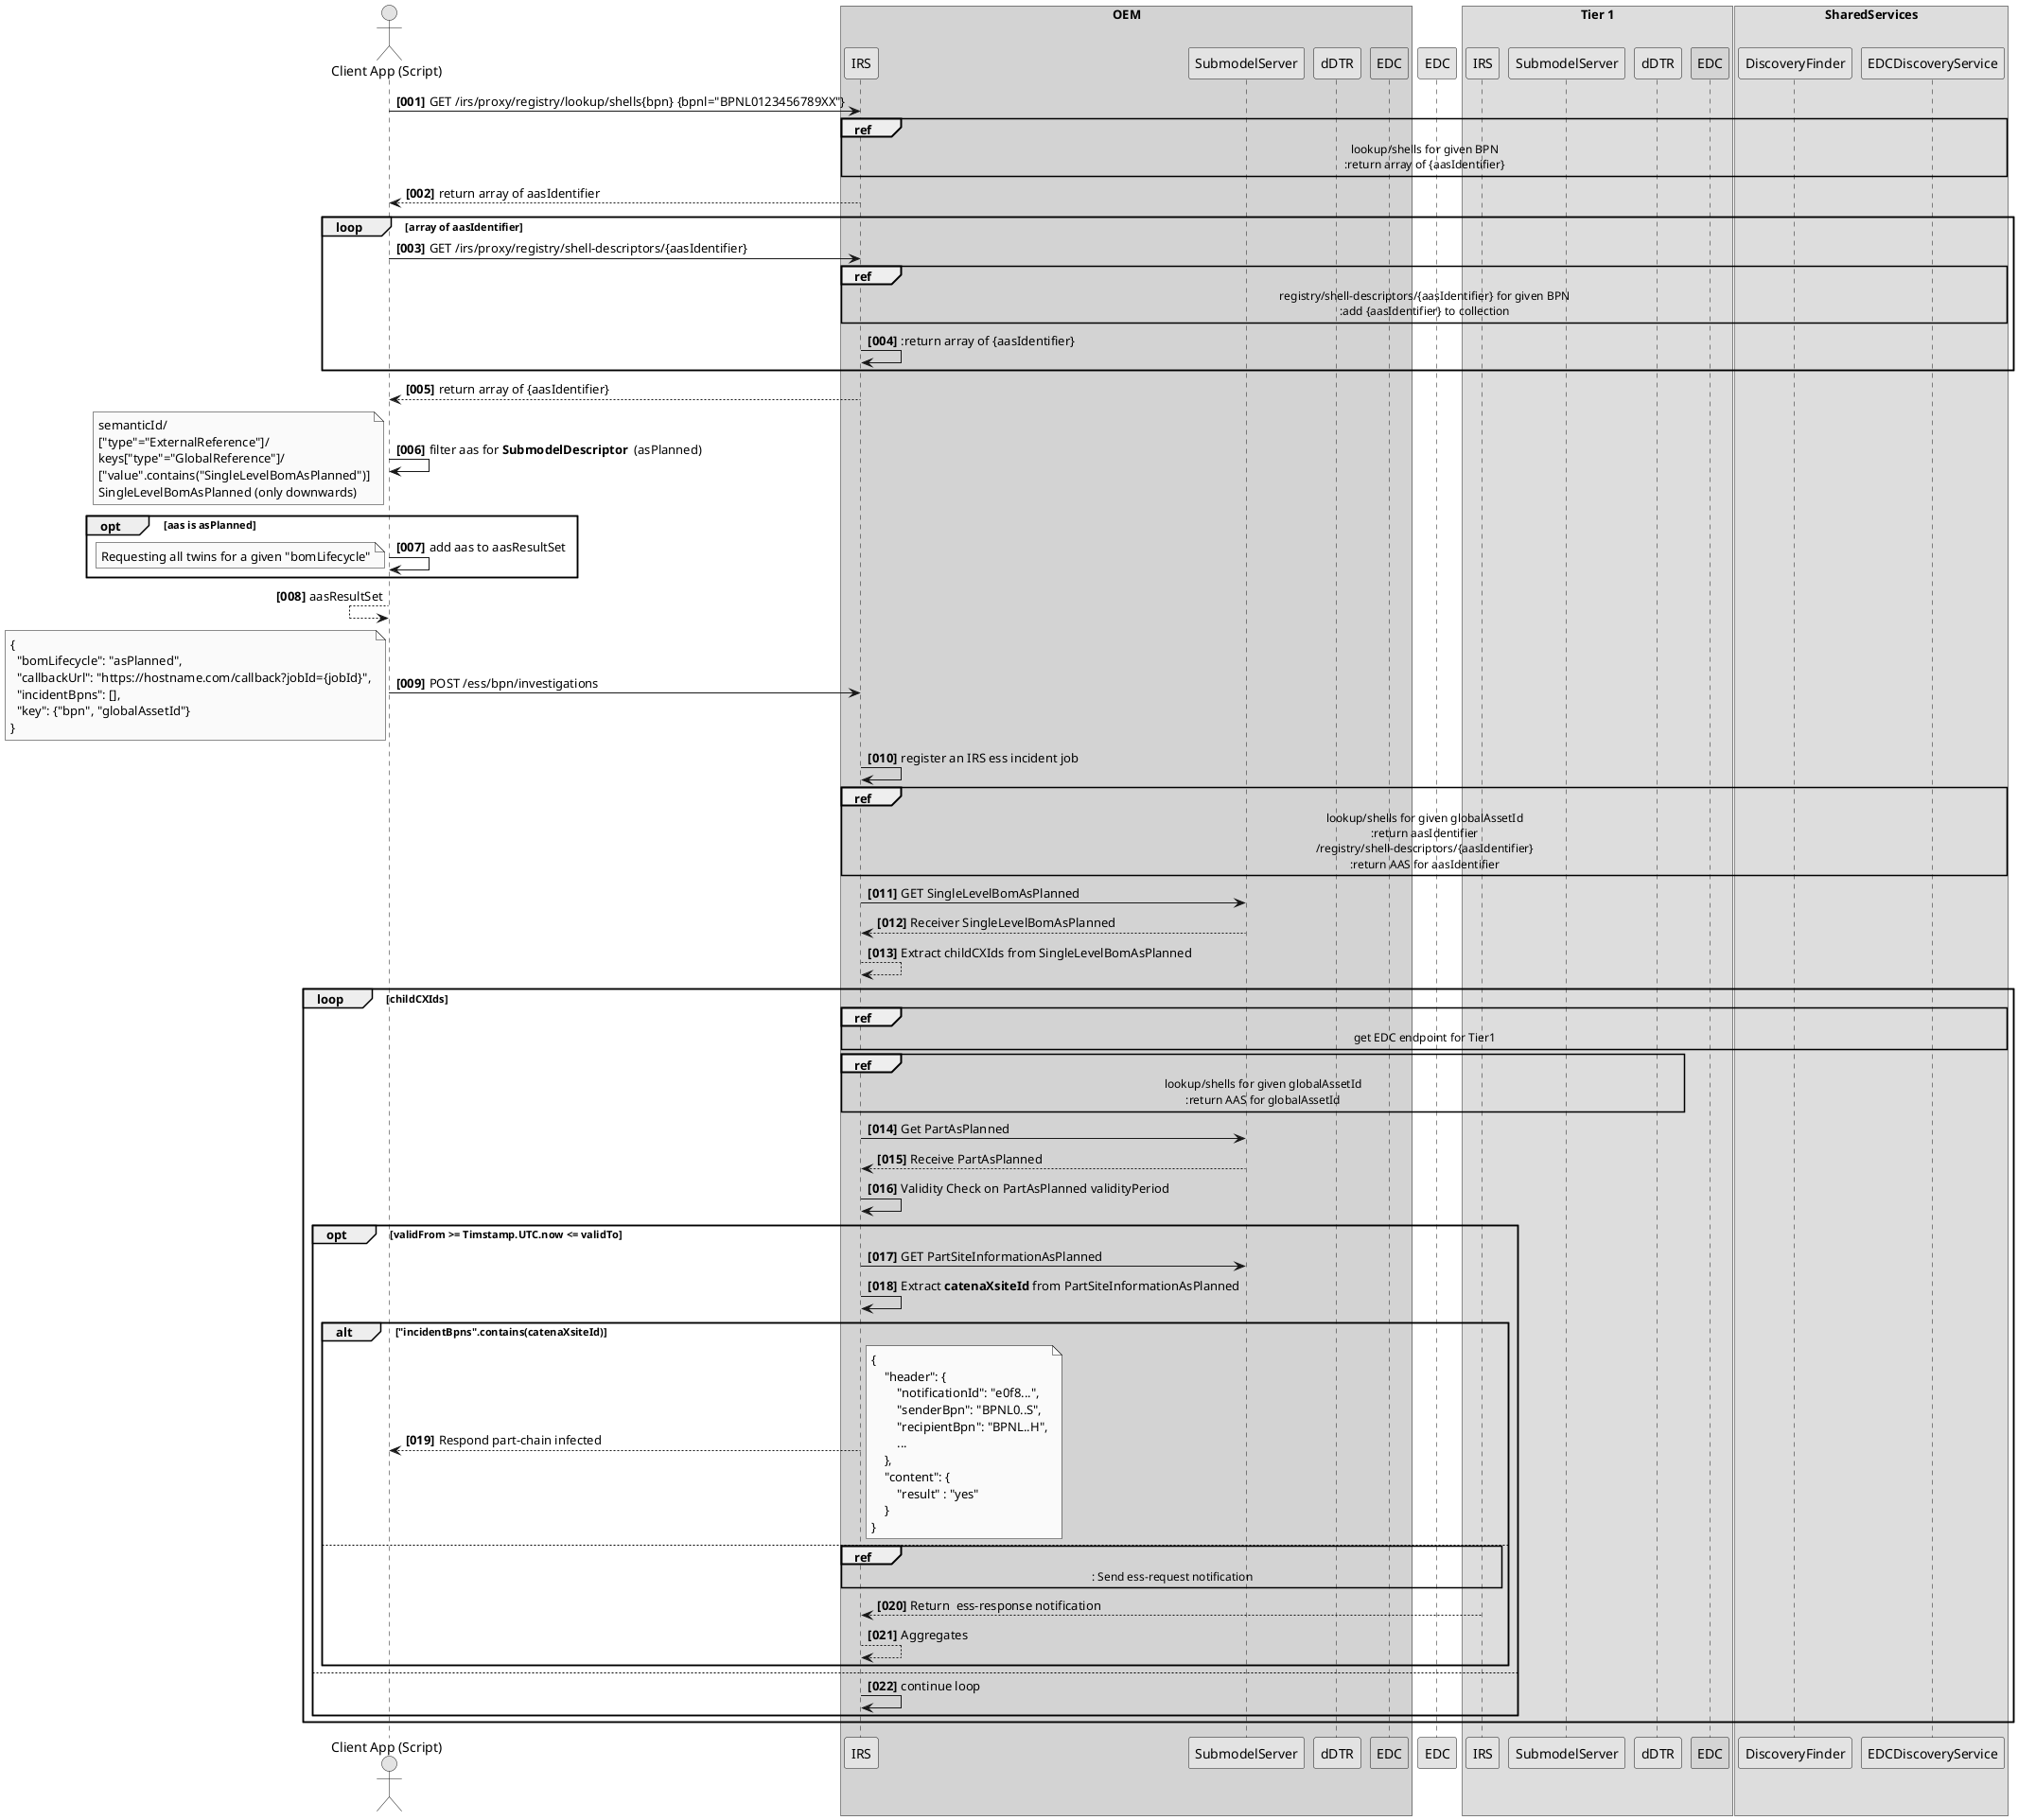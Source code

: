 @startuml
skinparam monochrome true
skinparam shadowing false
skinparam defaultFontName "Architects daughter"

autonumber "<b>[000]"

actor "Client App (Script)" as Client

box "OEM" #LightGrey
    participant IRS as IRS
    participant SubmodelServer as SubmodelServer
    participant dDTR as dDTR
    participant EDC as EDC #99FF99
end box

participant EDC as EDCTier1

box "Tier 1"
     participant IRS as IRSTier1
     participant SubmodelServer as SubmodelServerTier1
     participant dDTR as dDTRTier1
     participant EDC as EDCConsumerTier1 #99FF99
end box

box SharedServices
    participant DiscoveryFinder as DiscoveryFinder
    participant EDCDiscoveryService as EDCDiscoveryService
end box

Client -> IRS :  GET /irs/proxy/registry/lookup/shells{bpn} {bpnl="BPNL0123456789XX"}

ref over IRS, DiscoveryFinder, EDCDiscoveryService, EDC, dDTR
    lookup/shells for given BPN
    :return array of {aasIdentifier}
end
Client <-- IRS :return array of aasIdentifier

loop array of aasIdentifier
    Client -> IRS :  GET /irs/proxy/registry/shell-descriptors/{aasIdentifier}
    ref over IRS, DiscoveryFinder, EDCDiscoveryService, EDC, dDTR
        registry/shell-descriptors/{aasIdentifier} for given BPN
        :add {aasIdentifier} to collection
    end
    IRS -> IRS : :return array of {aasIdentifier}
end loop

Client <-- IRS : return array of {aasIdentifier}

Client -> Client : filter aas for **SubmodelDescriptor**  (asPlanned)

opt aas is asPlanned
    note left
        semanticId/
        ["type"="ExternalReference"]/
        keys["type"="GlobalReference"]/
        ["value".contains("SingleLevelBomAsPlanned")]
        SingleLevelBomAsPlanned (only downwards)
    end note
    Client -> Client : add aas to aasResultSet
    note left
        Requesting all twins for a given "bomLifecycle"
    end note

end opt

Client <-- Client : aasResultSet

Client -> IRS : POST /ess/bpn/investigations
note left
    {
      "bomLifecycle": "asPlanned",
      "callbackUrl": "https://hostname.com/callback?jobId={jobId}",
      "incidentBpns": [],
      "key": {"bpn", "globalAssetId"}
    }
end note
IRS -> IRS : register an IRS ess incident job

ref over IRS, DiscoveryFinder, EDCDiscoveryService, EDC, dDTR
    lookup/shells for given globalAssetId
    :return aasIdentifier
    /registry/shell-descriptors/{aasIdentifier}
    :return AAS for aasIdentifier
end
IRS -> SubmodelServer : GET SingleLevelBomAsPlanned
IRS <-- SubmodelServer : Receiver SingleLevelBomAsPlanned
IRS --> IRS : Extract childCXIds from SingleLevelBomAsPlanned

loop  childCXIds

ref over IRS, DiscoveryFinder, EDCDiscoveryService
    get EDC endpoint for Tier1
end
ref over IRS, EDCTier1, dDTRTier1
    lookup/shells for given globalAssetId
    :return AAS for globalAssetId
end
IRS -> SubmodelServer : Get PartAsPlanned
IRS <-- SubmodelServer : Receive PartAsPlanned
IRS -> IRS: Validity Check on PartAsPlanned validityPeriod

opt validFrom >= Timstamp.UTC.now <= validTo
    IRS -> SubmodelServer : GET PartSiteInformationAsPlanned
    IRS -> IRS : Extract **catenaXsiteId** from PartSiteInformationAsPlanned

    alt "incidentBpns".contains(catenaXsiteId)
        Client <-- IRS: Respond part-chain infected
        note right
            {
                "header": {
                    "notificationId": "e0f8...",
                    "senderBpn": "BPNL0..S",
                    "recipientBpn": "BPNL..H",
                    ...
                },
                "content": {
                    "result" : "yes"
                }
            }
        end note
    else
        ref over IRS, IRSTier1
            : Send ess-request notification
        end ref
        IRS <-- IRSTier1: Return  ess-response notification
        IRS --> IRS : Aggregates
    end
else
    IRS -> IRS: continue loop
end
end loop

@enduml
